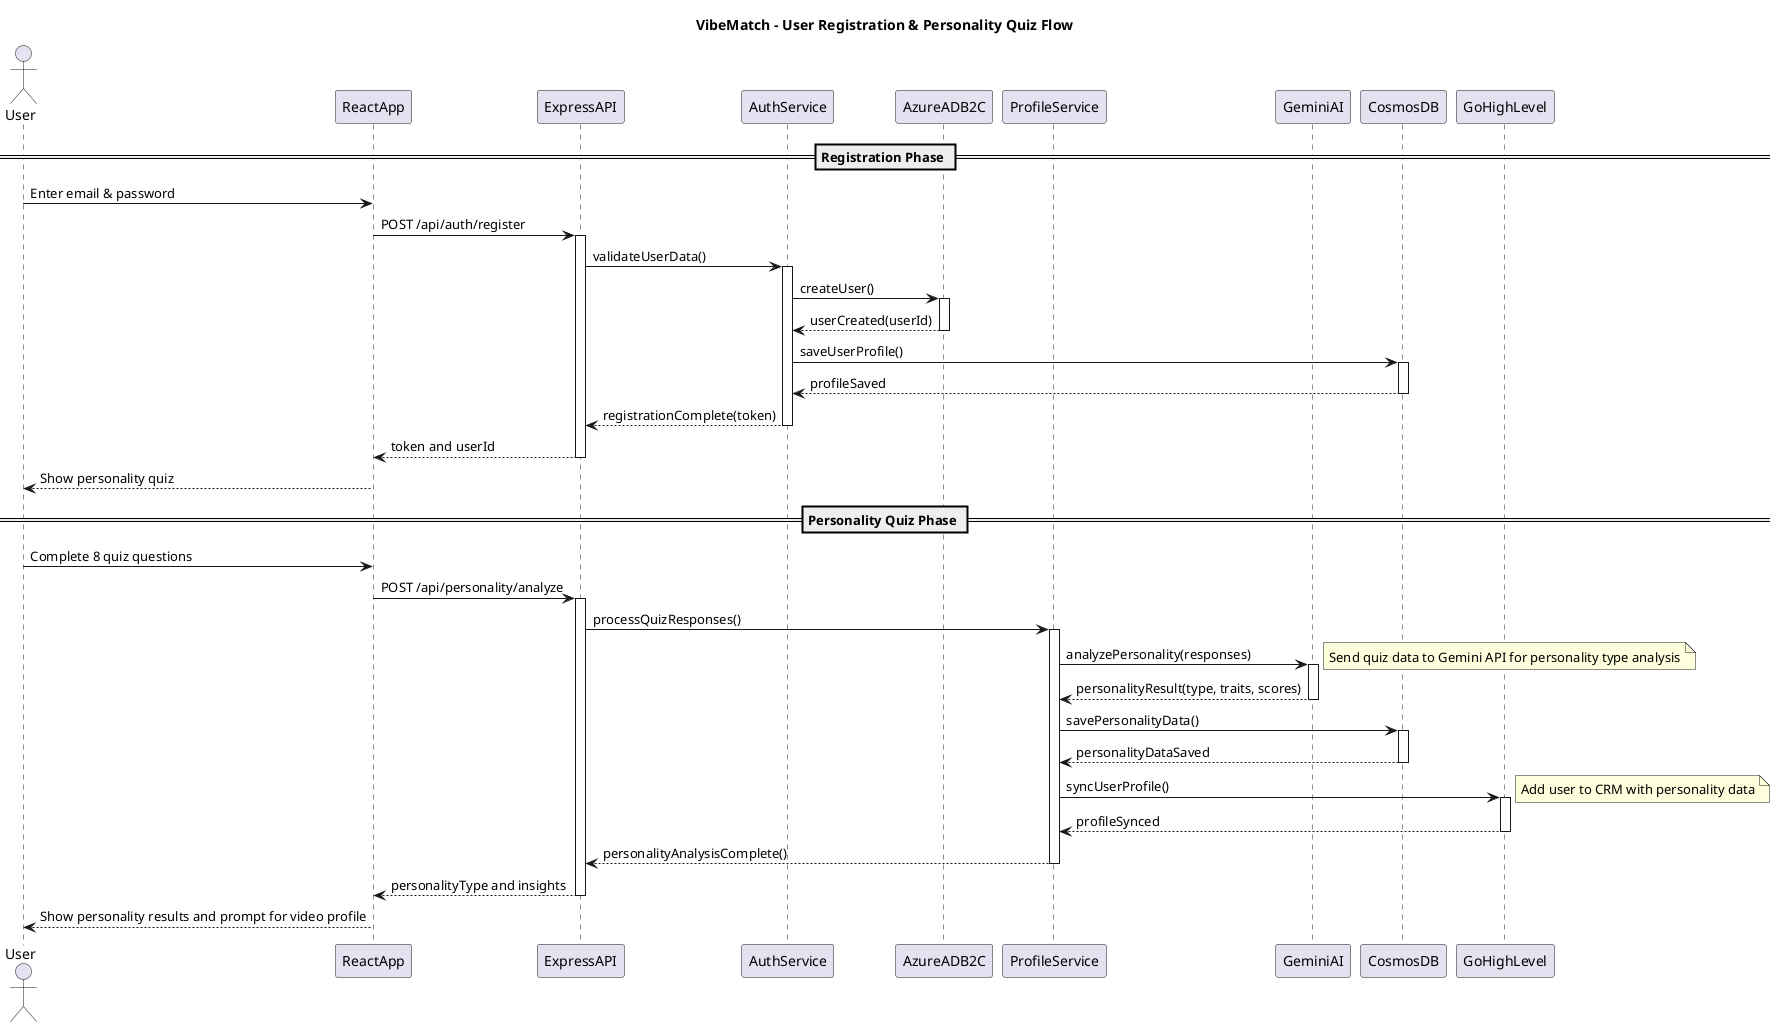 @startuml VibeMatch_Registration_Flow
title VibeMatch - User Registration & Personality Quiz Flow

actor User
participant ReactApp
participant ExpressAPI
participant AuthService
participant AzureADB2C
participant ProfileService
participant GeminiAI
participant CosmosDB
participant GoHighLevel

== Registration Phase ==

User -> ReactApp : Enter email & password
ReactApp -> ExpressAPI : POST /api/auth/register
activate ExpressAPI

ExpressAPI -> AuthService : validateUserData()
activate AuthService

AuthService -> AzureADB2C : createUser()
activate AzureADB2C
AzureADB2C --> AuthService : userCreated(userId)
deactivate AzureADB2C

AuthService -> CosmosDB : saveUserProfile()
activate CosmosDB
CosmosDB --> AuthService : profileSaved
deactivate CosmosDB

AuthService --> ExpressAPI : registrationComplete(token)
deactivate AuthService

ExpressAPI --> ReactApp : token and userId
deactivate ExpressAPI

ReactApp --> User : Show personality quiz

== Personality Quiz Phase ==

User -> ReactApp : Complete 8 quiz questions
ReactApp -> ExpressAPI : POST /api/personality/analyze
activate ExpressAPI

ExpressAPI -> ProfileService : processQuizResponses()
activate ProfileService

ProfileService -> GeminiAI : analyzePersonality(responses)
activate GeminiAI
note right : Send quiz data to Gemini API for personality type analysis
GeminiAI --> ProfileService : personalityResult(type, traits, scores)
deactivate GeminiAI

ProfileService -> CosmosDB : savePersonalityData()
activate CosmosDB
CosmosDB --> ProfileService : personalityDataSaved
deactivate CosmosDB

ProfileService -> GoHighLevel : syncUserProfile()
activate GoHighLevel
note right : Add user to CRM with personality data
GoHighLevel --> ProfileService : profileSynced
deactivate GoHighLevel

ProfileService --> ExpressAPI : personalityAnalysisComplete()
deactivate ProfileService

ExpressAPI --> ReactApp : personalityType and insights
deactivate ExpressAPI

ReactApp --> User : Show personality results and prompt for video profile

@enduml
